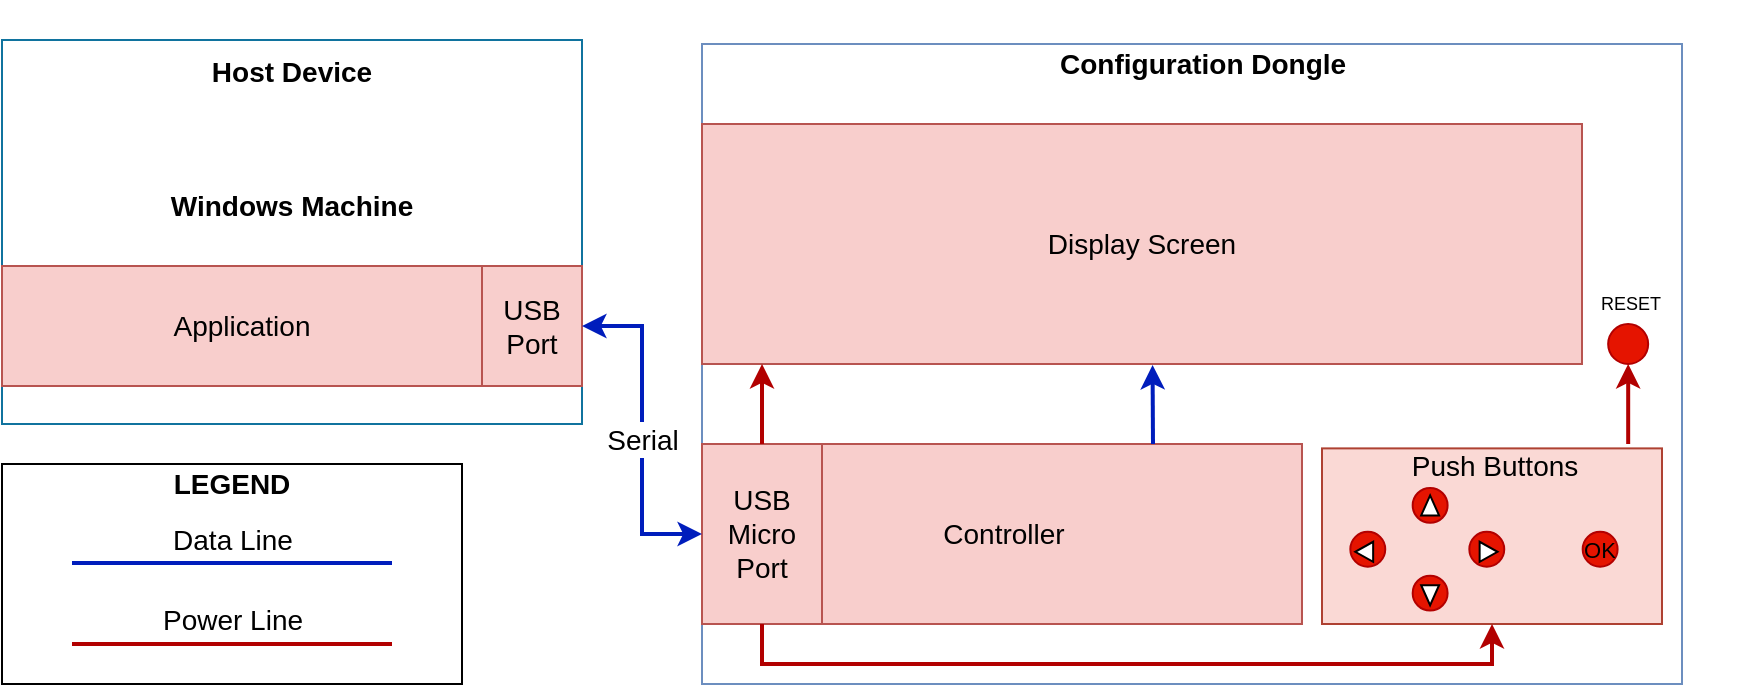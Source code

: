 <mxfile version="13.0.1" type="device"><diagram id="qWjj-eZYFZOjIuImODRq" name="Page-1"><mxGraphModel dx="813" dy="407" grid="1" gridSize="10" guides="1" tooltips="1" connect="1" arrows="1" fold="1" page="1" pageScale="1" pageWidth="850" pageHeight="1100" math="0" shadow="0"><root><mxCell id="0"/><mxCell id="1" parent="0"/><mxCell id="Rs2r3wt0iUpEEXAe-mTF-1" value="" style="rounded=0;whiteSpace=wrap;html=1;labelPosition=center;verticalLabelPosition=middle;align=center;verticalAlign=middle;textDirection=ltr;fillColor=#FFFFFF;strokeColor=#6c8ebf;" parent="1" vertex="1"><mxGeometry x="430" y="370" width="490" height="320" as="geometry"/></mxCell><mxCell id="Rs2r3wt0iUpEEXAe-mTF-2" value="Configuration Dongle" style="text;html=1;strokeColor=none;fillColor=none;align=left;verticalAlign=middle;whiteSpace=wrap;rounded=0;fontStyle=1;fontSize=14;" parent="1" vertex="1"><mxGeometry x="606.5" y="360" width="147" height="40" as="geometry"/></mxCell><mxCell id="Rs2r3wt0iUpEEXAe-mTF-3" value="Display Screen" style="rounded=0;whiteSpace=wrap;html=1;fontSize=14;fillColor=#f8cecc;strokeColor=#b85450;" parent="1" vertex="1"><mxGeometry x="430" y="410" width="440" height="120" as="geometry"/></mxCell><mxCell id="DJtwdIn68GYlt35k_Tzc-40" value="" style="group" parent="1" vertex="1" connectable="0"><mxGeometry x="80" y="580" width="230" height="110" as="geometry"/></mxCell><mxCell id="Rs2r3wt0iUpEEXAe-mTF-37" value="" style="rounded=0;whiteSpace=wrap;html=1;fontSize=14;labelPosition=center;verticalLabelPosition=middle;align=center;verticalAlign=middle;" parent="DJtwdIn68GYlt35k_Tzc-40" vertex="1"><mxGeometry width="230" height="110" as="geometry"/></mxCell><mxCell id="Rs2r3wt0iUpEEXAe-mTF-38" value="&lt;b&gt;LEGEND&lt;/b&gt;" style="text;html=1;strokeColor=none;fillColor=none;align=center;verticalAlign=middle;whiteSpace=wrap;rounded=0;fontSize=14;" parent="DJtwdIn68GYlt35k_Tzc-40" vertex="1"><mxGeometry x="60" width="110" height="20" as="geometry"/></mxCell><mxCell id="Rs2r3wt0iUpEEXAe-mTF-39" value="" style="endArrow=none;html=1;strokeWidth=2;fontSize=14;fillColor=#0050ef;strokeColor=#001DBC;" parent="DJtwdIn68GYlt35k_Tzc-40" edge="1"><mxGeometry width="50" height="50" relative="1" as="geometry"><mxPoint x="35" y="49.5" as="sourcePoint"/><mxPoint x="195" y="49.5" as="targetPoint"/></mxGeometry></mxCell><mxCell id="Rs2r3wt0iUpEEXAe-mTF-41" value="Data Line" style="text;html=1;resizable=0;points=[];align=center;verticalAlign=middle;labelBackgroundColor=#ffffff;fontSize=14;" parent="Rs2r3wt0iUpEEXAe-mTF-39" vertex="1" connectable="0"><mxGeometry x="0.487" relative="1" as="geometry"><mxPoint x="-39" y="-11.5" as="offset"/></mxGeometry></mxCell><mxCell id="Rs2r3wt0iUpEEXAe-mTF-40" value="" style="endArrow=none;html=1;strokeWidth=2;fontSize=14;fillColor=#e51400;strokeColor=#B20000;" parent="DJtwdIn68GYlt35k_Tzc-40" edge="1"><mxGeometry width="50" height="50" relative="1" as="geometry"><mxPoint x="35" y="90" as="sourcePoint"/><mxPoint x="195" y="90" as="targetPoint"/></mxGeometry></mxCell><mxCell id="Rs2r3wt0iUpEEXAe-mTF-42" value="Power Line" style="text;html=1;resizable=0;points=[];align=center;verticalAlign=middle;labelBackgroundColor=#ffffff;fontSize=14;" parent="Rs2r3wt0iUpEEXAe-mTF-40" vertex="1" connectable="0"><mxGeometry x="0.325" y="-2" relative="1" as="geometry"><mxPoint x="-26" y="-14" as="offset"/></mxGeometry></mxCell><mxCell id="76J3JP__Zv2paBp3ShaO-4" value="" style="group" vertex="1" connectable="0" parent="1"><mxGeometry x="80" y="348" width="290" height="212" as="geometry"/></mxCell><mxCell id="kun4uSbNWmKbofQo-aaH-7" value="" style="group;fillColor=#FFFFFF;strokeColor=#10739e;" parent="76J3JP__Zv2paBp3ShaO-4" vertex="1" connectable="0"><mxGeometry y="20" width="290" height="192" as="geometry"/></mxCell><mxCell id="kun4uSbNWmKbofQo-aaH-5" value="Application" style="rounded=0;whiteSpace=wrap;html=1;fontSize=14;fillColor=#f8cecc;strokeColor=#b85450;" parent="76J3JP__Zv2paBp3ShaO-4" vertex="1"><mxGeometry y="133" width="240" height="60" as="geometry"/></mxCell><mxCell id="kun4uSbNWmKbofQo-aaH-6" value="&lt;b&gt;Host Device&lt;/b&gt;&lt;br style=&quot;font-size: 14px&quot;&gt;&lt;br&gt;&lt;br&gt;&lt;br style=&quot;font-size: 14px&quot;&gt;&lt;b&gt;Windows Machine&lt;/b&gt;" style="text;html=1;strokeColor=none;fillColor=none;align=center;verticalAlign=middle;whiteSpace=wrap;rounded=0;fontSize=14;" parent="76J3JP__Zv2paBp3ShaO-4" vertex="1"><mxGeometry x="77.25" y="32" width="135.5" height="73" as="geometry"/></mxCell><mxCell id="76J3JP__Zv2paBp3ShaO-52" value="USB&lt;br&gt;Port" style="rounded=0;whiteSpace=wrap;html=1;fontSize=14;rotation=0;horizontal=1;fillColor=#f8cecc;strokeColor=#b85450;" vertex="1" parent="76J3JP__Zv2paBp3ShaO-4"><mxGeometry x="240" y="133" width="50" height="60" as="geometry"/></mxCell><mxCell id="76J3JP__Zv2paBp3ShaO-6" value="" style="group" vertex="1" connectable="0" parent="1"><mxGeometry x="430" y="570" width="298" height="90" as="geometry"/></mxCell><mxCell id="DJtwdIn68GYlt35k_Tzc-25" value="" style="group" parent="76J3JP__Zv2paBp3ShaO-6" vertex="1" connectable="0"><mxGeometry width="298" height="90" as="geometry"/></mxCell><mxCell id="Rs2r3wt0iUpEEXAe-mTF-4" value="Controller" style="rounded=0;whiteSpace=wrap;html=1;fontSize=14;fillColor=#f8cecc;strokeColor=#b85450;" parent="DJtwdIn68GYlt35k_Tzc-25" vertex="1"><mxGeometry x="2" width="298" height="90" as="geometry"/></mxCell><mxCell id="Rs2r3wt0iUpEEXAe-mTF-28" value="USB Micro&lt;br&gt;Port" style="rounded=0;whiteSpace=wrap;html=1;fontSize=14;rotation=0;horizontal=1;fillColor=#f8cecc;strokeColor=#b85450;" parent="DJtwdIn68GYlt35k_Tzc-25" vertex="1"><mxGeometry width="60" height="90" as="geometry"/></mxCell><mxCell id="76J3JP__Zv2paBp3ShaO-17" value="" style="group" vertex="1" connectable="0" parent="1"><mxGeometry x="780" y="560" width="170" height="130.002" as="geometry"/></mxCell><mxCell id="76J3JP__Zv2paBp3ShaO-65" style="edgeStyle=orthogonalEdgeStyle;rounded=0;orthogonalLoop=1;jettySize=auto;html=1;exitX=0.5;exitY=1;exitDx=0;exitDy=0;startArrow=classic;startFill=1;strokeColor=#B20000;strokeWidth=2;endArrow=none;endFill=0;fillColor=#e51400;" edge="1" parent="1" source="76J3JP__Zv2paBp3ShaO-20"><mxGeometry relative="1" as="geometry"><mxPoint x="893" y="570" as="targetPoint"/><Array as="points"><mxPoint x="893" y="570"/></Array></mxGeometry></mxCell><mxCell id="76J3JP__Zv2paBp3ShaO-20" value="" style="ellipse;whiteSpace=wrap;html=1;aspect=fixed;fillColor=#e51400;strokeColor=#B20000;fontColor=#ffffff;" vertex="1" parent="1"><mxGeometry x="883.08" y="510" width="20" height="20" as="geometry"/></mxCell><mxCell id="76J3JP__Zv2paBp3ShaO-63" value="" style="ellipse;whiteSpace=wrap;html=1;aspect=fixed;fillColor=#e51400;strokeColor=#B20000;fontColor=#ffffff;" vertex="1" parent="1"><mxGeometry x="890" y="610" width="20" height="20" as="geometry"/></mxCell><mxCell id="76J3JP__Zv2paBp3ShaO-51" value="" style="group" vertex="1" connectable="0" parent="1"><mxGeometry x="740" y="570" width="170" height="90" as="geometry"/></mxCell><mxCell id="76J3JP__Zv2paBp3ShaO-27" value="&lt;p style=&quot;line-height: 120%&quot;&gt;&lt;br&gt;&lt;/p&gt;" style="rounded=0;whiteSpace=wrap;html=1;verticalAlign=middle;labelPosition=center;verticalLabelPosition=middle;align=center;fillColor=#fad9d5;strokeColor=#ae4132;" vertex="1" parent="76J3JP__Zv2paBp3ShaO-51"><mxGeometry y="2.195" width="170" height="87.805" as="geometry"/></mxCell><mxCell id="76J3JP__Zv2paBp3ShaO-32" value="&lt;font style=&quot;font-size: 14px&quot;&gt;Push Buttons&lt;/font&gt;" style="text;html=1;strokeColor=none;fillColor=none;align=center;verticalAlign=middle;whiteSpace=wrap;rounded=0;" vertex="1" parent="76J3JP__Zv2paBp3ShaO-51"><mxGeometry x="29.747" width="113.333" height="21.951" as="geometry"/></mxCell><mxCell id="76J3JP__Zv2paBp3ShaO-31" value="" style="group" vertex="1" connectable="0" parent="76J3JP__Zv2paBp3ShaO-51"><mxGeometry x="14.167" y="21.951" width="144.5" height="65.854" as="geometry"/></mxCell><mxCell id="76J3JP__Zv2paBp3ShaO-23" value="" style="ellipse;whiteSpace=wrap;html=1;aspect=fixed;fillColor=#e51400;strokeColor=#B20000;fontColor=#ffffff;" vertex="1" parent="76J3JP__Zv2paBp3ShaO-31"><mxGeometry x="31.167" width="17.458" height="17.458" as="geometry"/></mxCell><mxCell id="76J3JP__Zv2paBp3ShaO-24" value="" style="ellipse;whiteSpace=wrap;html=1;aspect=fixed;fillColor=#e51400;strokeColor=#B20000;fontColor=#ffffff;" vertex="1" parent="76J3JP__Zv2paBp3ShaO-31"><mxGeometry x="59.5" y="21.951" width="17.458" height="17.458" as="geometry"/></mxCell><mxCell id="76J3JP__Zv2paBp3ShaO-25" value="" style="ellipse;whiteSpace=wrap;html=1;aspect=fixed;fillColor=#e51400;strokeColor=#B20000;fontColor=#ffffff;" vertex="1" parent="76J3JP__Zv2paBp3ShaO-31"><mxGeometry y="21.951" width="17.458" height="17.458" as="geometry"/></mxCell><mxCell id="76J3JP__Zv2paBp3ShaO-26" value="" style="ellipse;whiteSpace=wrap;html=1;aspect=fixed;fillColor=#e51400;strokeColor=#B20000;fontColor=#ffffff;" vertex="1" parent="76J3JP__Zv2paBp3ShaO-31"><mxGeometry x="116.167" y="21.951" width="17.458" height="17.458" as="geometry"/></mxCell><mxCell id="76J3JP__Zv2paBp3ShaO-30" value="" style="ellipse;whiteSpace=wrap;html=1;aspect=fixed;fillColor=#e51400;strokeColor=#B20000;fontColor=#ffffff;" vertex="1" parent="76J3JP__Zv2paBp3ShaO-31"><mxGeometry x="31.167" y="43.902" width="17.458" height="17.458" as="geometry"/></mxCell><mxCell id="76J3JP__Zv2paBp3ShaO-70" value="&lt;font style=&quot;font-size: 11px;&quot;&gt;OK&lt;/font&gt;" style="text;html=1;strokeColor=none;fillColor=none;align=center;verticalAlign=middle;whiteSpace=wrap;rounded=0;fontSize=11;" vertex="1" parent="76J3JP__Zv2paBp3ShaO-31"><mxGeometry x="106.999" y="20.949" width="35.789" height="20" as="geometry"/></mxCell><mxCell id="76J3JP__Zv2paBp3ShaO-80" value="" style="html=1;shadow=0;dashed=0;align=center;verticalAlign=middle;shape=mxgraph.arrows2.arrow;dy=0.6;dx=40;notch=0;fontSize=9;" vertex="1" parent="76J3JP__Zv2paBp3ShaO-31"><mxGeometry x="64.651" y="26.949" width="8.947" height="10" as="geometry"/></mxCell><mxCell id="76J3JP__Zv2paBp3ShaO-82" value="" style="html=1;shadow=0;dashed=0;align=center;verticalAlign=middle;shape=mxgraph.arrows2.arrow;dy=0.6;dx=40;notch=0;fontSize=9;direction=south;" vertex="1" parent="76J3JP__Zv2paBp3ShaO-31"><mxGeometry x="35.42" y="48.659" width="8.947" height="10" as="geometry"/></mxCell><mxCell id="76J3JP__Zv2paBp3ShaO-83" value="" style="html=1;shadow=0;dashed=0;align=center;verticalAlign=middle;shape=mxgraph.arrows2.arrow;dy=0.6;dx=40;notch=0;fontSize=9;direction=west;" vertex="1" parent="76J3JP__Zv2paBp3ShaO-31"><mxGeometry x="2.466" y="26.949" width="8.947" height="10" as="geometry"/></mxCell><mxCell id="76J3JP__Zv2paBp3ShaO-84" value="" style="html=1;shadow=0;dashed=0;align=center;verticalAlign=middle;shape=mxgraph.arrows2.arrow;dy=0.6;dx=40;notch=0;fontSize=9;direction=north;" vertex="1" parent="76J3JP__Zv2paBp3ShaO-31"><mxGeometry x="35.42" y="3.759" width="8.947" height="10" as="geometry"/></mxCell><mxCell id="76J3JP__Zv2paBp3ShaO-53" style="edgeStyle=orthogonalEdgeStyle;rounded=0;orthogonalLoop=1;jettySize=auto;html=1;entryX=0;entryY=0.5;entryDx=0;entryDy=0;strokeWidth=2;startArrow=classic;startFill=1;strokeColor=#001DBC;" edge="1" parent="1" source="76J3JP__Zv2paBp3ShaO-52" target="Rs2r3wt0iUpEEXAe-mTF-28"><mxGeometry relative="1" as="geometry"/></mxCell><mxCell id="76J3JP__Zv2paBp3ShaO-66" value="&lt;font style=&quot;font-size: 14px&quot;&gt;Serial&lt;/font&gt;" style="edgeLabel;html=1;align=center;verticalAlign=middle;resizable=0;points=[];fontSize=15;" vertex="1" connectable="0" parent="76J3JP__Zv2paBp3ShaO-53"><mxGeometry x="0.223" y="2" relative="1" as="geometry"><mxPoint x="-2" y="-14.33" as="offset"/></mxGeometry></mxCell><mxCell id="76J3JP__Zv2paBp3ShaO-67" value="" style="edgeStyle=orthogonalEdgeStyle;rounded=0;orthogonalLoop=1;jettySize=auto;html=1;startArrow=none;startFill=0;endArrow=classic;endFill=1;strokeColor=#B20000;strokeWidth=2;fontSize=24;fillColor=#e51400;" edge="1" parent="1" source="Rs2r3wt0iUpEEXAe-mTF-28" target="Rs2r3wt0iUpEEXAe-mTF-3"><mxGeometry relative="1" as="geometry"><Array as="points"><mxPoint x="460" y="550"/><mxPoint x="460" y="550"/></Array></mxGeometry></mxCell><mxCell id="76J3JP__Zv2paBp3ShaO-73" value="RESET" style="text;html=1;align=center;verticalAlign=middle;resizable=0;points=[];autosize=1;fontSize=9;" vertex="1" parent="1"><mxGeometry x="869" y="490" width="50" height="20" as="geometry"/></mxCell><mxCell id="76J3JP__Zv2paBp3ShaO-74" style="edgeStyle=orthogonalEdgeStyle;rounded=0;orthogonalLoop=1;jettySize=auto;html=1;entryX=0.5;entryY=1;entryDx=0;entryDy=0;startArrow=none;startFill=0;endArrow=classic;endFill=1;strokeColor=#B20000;strokeWidth=2;fontSize=9;fillColor=#e51400;" edge="1" parent="1" source="Rs2r3wt0iUpEEXAe-mTF-28" target="76J3JP__Zv2paBp3ShaO-27"><mxGeometry relative="1" as="geometry"><Array as="points"><mxPoint x="460" y="680"/><mxPoint x="825" y="680"/></Array></mxGeometry></mxCell><mxCell id="76J3JP__Zv2paBp3ShaO-76" style="edgeStyle=orthogonalEdgeStyle;rounded=0;orthogonalLoop=1;jettySize=auto;html=1;exitX=0.75;exitY=0;exitDx=0;exitDy=0;entryX=0.512;entryY=1.004;entryDx=0;entryDy=0;entryPerimeter=0;startArrow=none;startFill=0;endArrow=classic;endFill=1;strokeColor=#001DBC;strokeWidth=2;fontSize=9;fillColor=#e51400;" edge="1" parent="1" source="Rs2r3wt0iUpEEXAe-mTF-4" target="Rs2r3wt0iUpEEXAe-mTF-3"><mxGeometry relative="1" as="geometry"/></mxCell></root></mxGraphModel></diagram></mxfile>